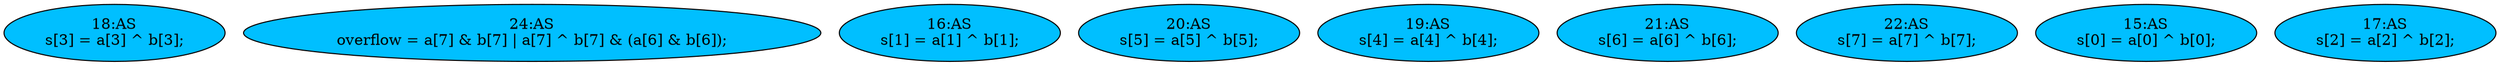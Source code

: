 strict digraph "compose( ,  )" {
	node [label="\N"];
	"18:AS"	[ast="<pyverilog.vparser.ast.Assign object at 0x7f5d73d26590>",
		def_var="['s']",
		fillcolor=deepskyblue,
		label="18:AS
s[3] = a[3] ^ b[3];",
		statements="[]",
		style=filled,
		typ=Assign,
		use_var="['a', 'b']"];
	"24:AS"	[ast="<pyverilog.vparser.ast.Assign object at 0x7f5d734ba2d0>",
		def_var="['overflow']",
		fillcolor=deepskyblue,
		label="24:AS
overflow = a[7] & b[7] | a[7] ^ b[7] & (a[6] & b[6]);",
		statements="[]",
		style=filled,
		typ=Assign,
		use_var="['a', 'b', 'a', 'b', 'a', 'b']"];
	"16:AS"	[ast="<pyverilog.vparser.ast.Assign object at 0x7f5d73cce510>",
		def_var="['s']",
		fillcolor=deepskyblue,
		label="16:AS
s[1] = a[1] ^ b[1];",
		statements="[]",
		style=filled,
		typ=Assign,
		use_var="['a', 'b']"];
	"20:AS"	[ast="<pyverilog.vparser.ast.Assign object at 0x7f5d739988d0>",
		def_var="['s']",
		fillcolor=deepskyblue,
		label="20:AS
s[5] = a[5] ^ b[5];",
		statements="[]",
		style=filled,
		typ=Assign,
		use_var="['a', 'b']"];
	"19:AS"	[ast="<pyverilog.vparser.ast.Assign object at 0x7f5d73daae90>",
		def_var="['s']",
		fillcolor=deepskyblue,
		label="19:AS
s[4] = a[4] ^ b[4];",
		statements="[]",
		style=filled,
		typ=Assign,
		use_var="['a', 'b']"];
	"21:AS"	[ast="<pyverilog.vparser.ast.Assign object at 0x7f5d73998a50>",
		def_var="['s']",
		fillcolor=deepskyblue,
		label="21:AS
s[6] = a[6] ^ b[6];",
		statements="[]",
		style=filled,
		typ=Assign,
		use_var="['a', 'b']"];
	"22:AS"	[ast="<pyverilog.vparser.ast.Assign object at 0x7f5d73998bd0>",
		def_var="['s']",
		fillcolor=deepskyblue,
		label="22:AS
s[7] = a[7] ^ b[7];",
		statements="[]",
		style=filled,
		typ=Assign,
		use_var="['a', 'b']"];
	"15:AS"	[ast="<pyverilog.vparser.ast.Assign object at 0x7f5d73d237d0>",
		def_var="['s']",
		fillcolor=deepskyblue,
		label="15:AS
s[0] = a[0] ^ b[0];",
		statements="[]",
		style=filled,
		typ=Assign,
		use_var="['a', 'b']"];
	"17:AS"	[ast="<pyverilog.vparser.ast.Assign object at 0x7f5d73d26690>",
		def_var="['s']",
		fillcolor=deepskyblue,
		label="17:AS
s[2] = a[2] ^ b[2];",
		statements="[]",
		style=filled,
		typ=Assign,
		use_var="['a', 'b']"];
}
